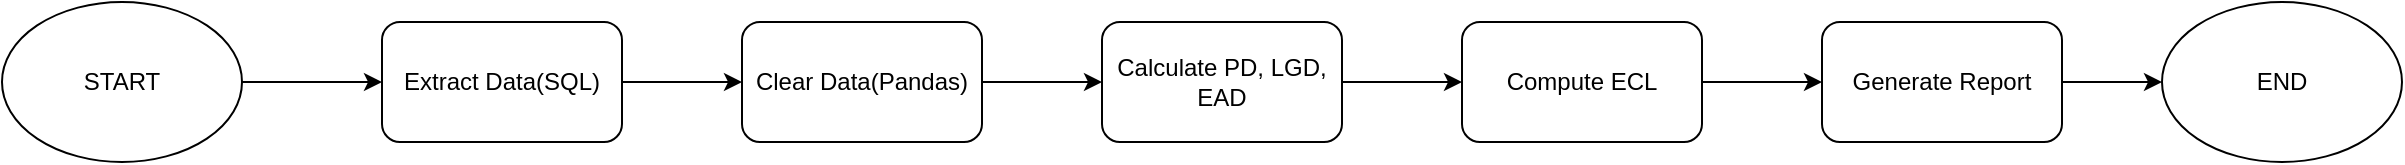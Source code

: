<mxfile version="27.1.6">
  <diagram name="Page-1" id="d7x7HRGKNxEwvZ4480Pn">
    <mxGraphModel dx="2477" dy="1165" grid="1" gridSize="10" guides="1" tooltips="1" connect="1" arrows="1" fold="1" page="1" pageScale="1" pageWidth="850" pageHeight="1100" math="0" shadow="0">
      <root>
        <mxCell id="0" />
        <mxCell id="1" parent="0" />
        <mxCell id="-Nm8RIqbLEtLNSrTUfkg-13" value="" style="edgeStyle=orthogonalEdgeStyle;rounded=0;orthogonalLoop=1;jettySize=auto;html=1;" edge="1" parent="1" source="-Nm8RIqbLEtLNSrTUfkg-1" target="-Nm8RIqbLEtLNSrTUfkg-3">
          <mxGeometry relative="1" as="geometry" />
        </mxCell>
        <mxCell id="-Nm8RIqbLEtLNSrTUfkg-1" value="Calculate PD, LGD, EAD" style="rounded=1;whiteSpace=wrap;html=1;" vertex="1" parent="1">
          <mxGeometry x="460" y="330" width="120" height="60" as="geometry" />
        </mxCell>
        <mxCell id="-Nm8RIqbLEtLNSrTUfkg-15" value="" style="edgeStyle=orthogonalEdgeStyle;rounded=0;orthogonalLoop=1;jettySize=auto;html=1;" edge="1" parent="1" source="-Nm8RIqbLEtLNSrTUfkg-2" target="-Nm8RIqbLEtLNSrTUfkg-9">
          <mxGeometry relative="1" as="geometry" />
        </mxCell>
        <mxCell id="-Nm8RIqbLEtLNSrTUfkg-2" value="Generate Report" style="rounded=1;whiteSpace=wrap;html=1;" vertex="1" parent="1">
          <mxGeometry x="820" y="330" width="120" height="60" as="geometry" />
        </mxCell>
        <mxCell id="-Nm8RIqbLEtLNSrTUfkg-14" value="" style="edgeStyle=orthogonalEdgeStyle;rounded=0;orthogonalLoop=1;jettySize=auto;html=1;" edge="1" parent="1" source="-Nm8RIqbLEtLNSrTUfkg-3" target="-Nm8RIqbLEtLNSrTUfkg-2">
          <mxGeometry relative="1" as="geometry" />
        </mxCell>
        <mxCell id="-Nm8RIqbLEtLNSrTUfkg-3" value="Compute ECL" style="rounded=1;whiteSpace=wrap;html=1;" vertex="1" parent="1">
          <mxGeometry x="640" y="330" width="120" height="60" as="geometry" />
        </mxCell>
        <mxCell id="-Nm8RIqbLEtLNSrTUfkg-12" value="" style="edgeStyle=orthogonalEdgeStyle;rounded=0;orthogonalLoop=1;jettySize=auto;html=1;" edge="1" parent="1" source="-Nm8RIqbLEtLNSrTUfkg-5" target="-Nm8RIqbLEtLNSrTUfkg-1">
          <mxGeometry relative="1" as="geometry" />
        </mxCell>
        <mxCell id="-Nm8RIqbLEtLNSrTUfkg-5" value="Clear Data(Pandas)" style="rounded=1;whiteSpace=wrap;html=1;" vertex="1" parent="1">
          <mxGeometry x="280" y="330" width="120" height="60" as="geometry" />
        </mxCell>
        <mxCell id="-Nm8RIqbLEtLNSrTUfkg-11" value="" style="edgeStyle=orthogonalEdgeStyle;rounded=0;orthogonalLoop=1;jettySize=auto;html=1;" edge="1" parent="1" source="-Nm8RIqbLEtLNSrTUfkg-6" target="-Nm8RIqbLEtLNSrTUfkg-5">
          <mxGeometry relative="1" as="geometry" />
        </mxCell>
        <mxCell id="-Nm8RIqbLEtLNSrTUfkg-6" value="Extract Data(SQL)" style="rounded=1;whiteSpace=wrap;html=1;" vertex="1" parent="1">
          <mxGeometry x="100" y="330" width="120" height="60" as="geometry" />
        </mxCell>
        <mxCell id="-Nm8RIqbLEtLNSrTUfkg-10" value="" style="edgeStyle=orthogonalEdgeStyle;rounded=0;orthogonalLoop=1;jettySize=auto;html=1;" edge="1" parent="1" source="-Nm8RIqbLEtLNSrTUfkg-8" target="-Nm8RIqbLEtLNSrTUfkg-6">
          <mxGeometry relative="1" as="geometry" />
        </mxCell>
        <mxCell id="-Nm8RIqbLEtLNSrTUfkg-8" value="START" style="ellipse;whiteSpace=wrap;html=1;" vertex="1" parent="1">
          <mxGeometry x="-90" y="320" width="120" height="80" as="geometry" />
        </mxCell>
        <mxCell id="-Nm8RIqbLEtLNSrTUfkg-9" value="END" style="ellipse;whiteSpace=wrap;html=1;" vertex="1" parent="1">
          <mxGeometry x="990" y="320" width="120" height="80" as="geometry" />
        </mxCell>
      </root>
    </mxGraphModel>
  </diagram>
</mxfile>
